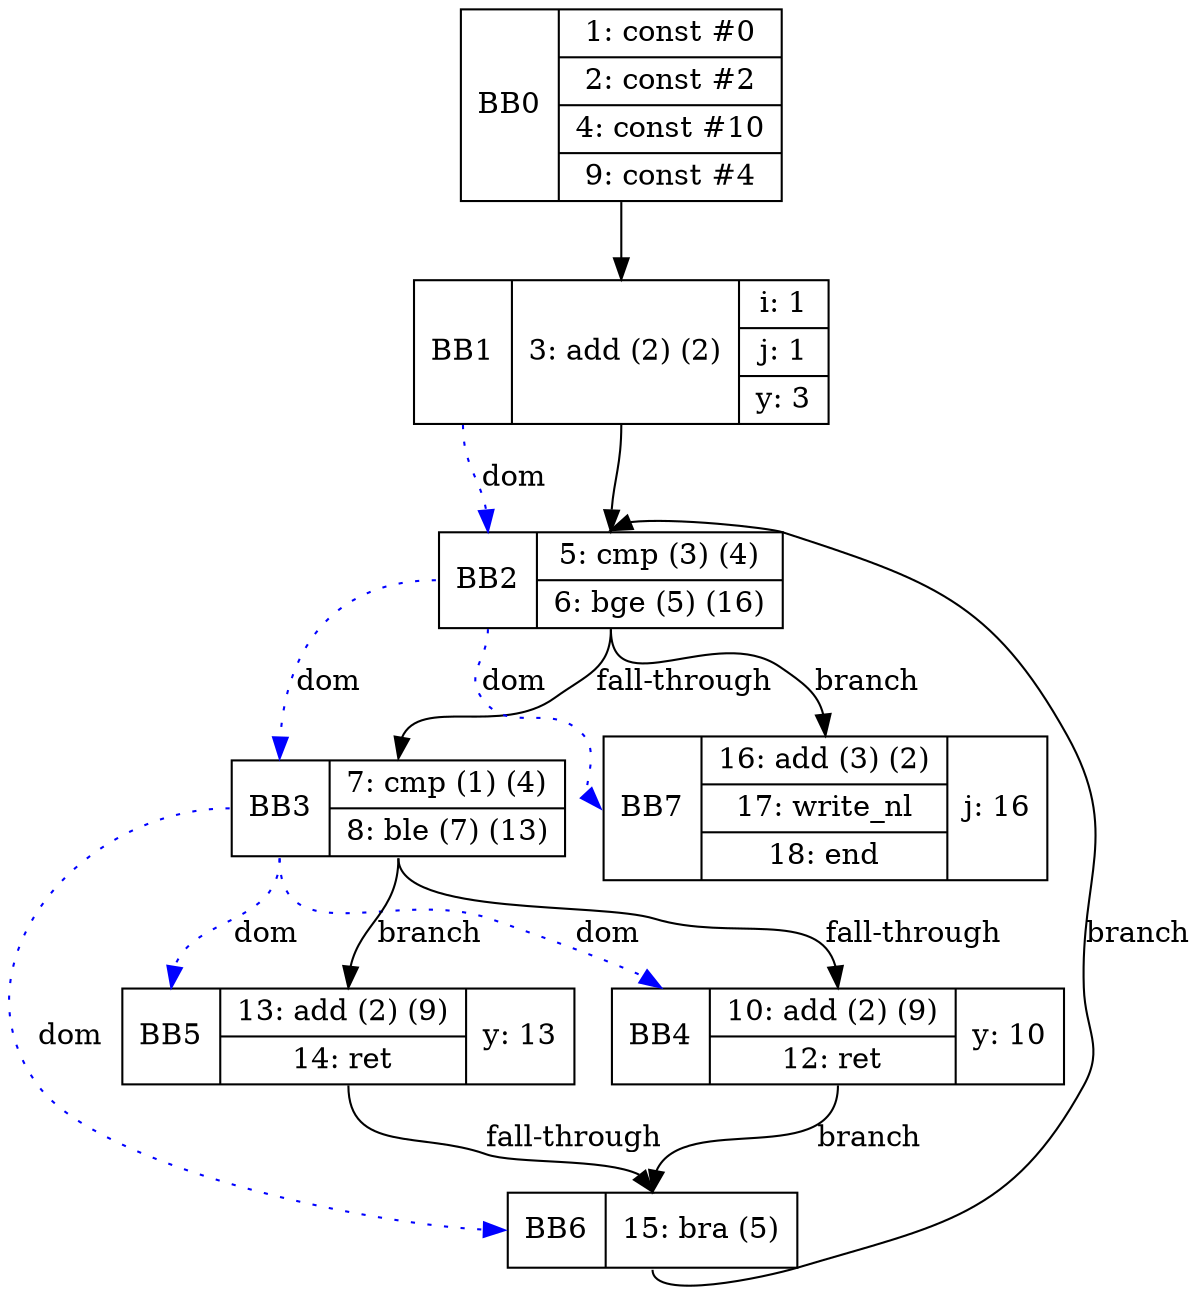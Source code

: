 digraph G {
bb0 [shape=record, label="<b>BB0 | {1: const #0|2: const #2|4: const #10|9: const #4}"];
bb1 [shape=record, label="<b>BB1 | {3: add (2) (2)}| {i: 1 | j: 1 | y: 3}"];
bb2 [shape=record, label="<b>BB2 | {5: cmp (3) (4)|6: bge (5) (16)}"];
bb3 [shape=record, label="<b>BB3 | {7: cmp (1) (4)|8: ble (7) (13)}"];
bb4 [shape=record, label="<b>BB4 | {10: add (2) (9)|12: ret}| {y: 10}"];
bb5 [shape=record, label="<b>BB5 | {13: add (2) (9)|14: ret}| {y: 13}"];
bb6 [shape=record, label="<b>BB6 | {15: bra (5)}"];
bb7 [shape=record, label="<b>BB7 | {16: add (3) (2)|17: write_nl|18: end}| {j: 16}"];
bb0:s -> bb1:n ;
bb1:s -> bb2:n ;
bb6:s -> bb2:n [label="branch"];
bb2:s -> bb3:n [label="fall-through"];
bb3:s -> bb4:n [label="fall-through"];
bb3:s -> bb5:n [label="branch"];
bb4:s -> bb6:n [label="branch"];
bb5:s -> bb6:n [label="fall-through"];
bb2:s -> bb7:n [label="branch"];
bb1:b -> bb2:b [color=blue, style=dotted, label="dom"];
bb2:b -> bb3:b [color=blue, style=dotted, label="dom"];
bb3:b -> bb4:b [color=blue, style=dotted, label="dom"];
bb3:b -> bb5:b [color=blue, style=dotted, label="dom"];
bb3:b -> bb6:b [color=blue, style=dotted, label="dom"];
bb2:b -> bb7:b [color=blue, style=dotted, label="dom"];
}